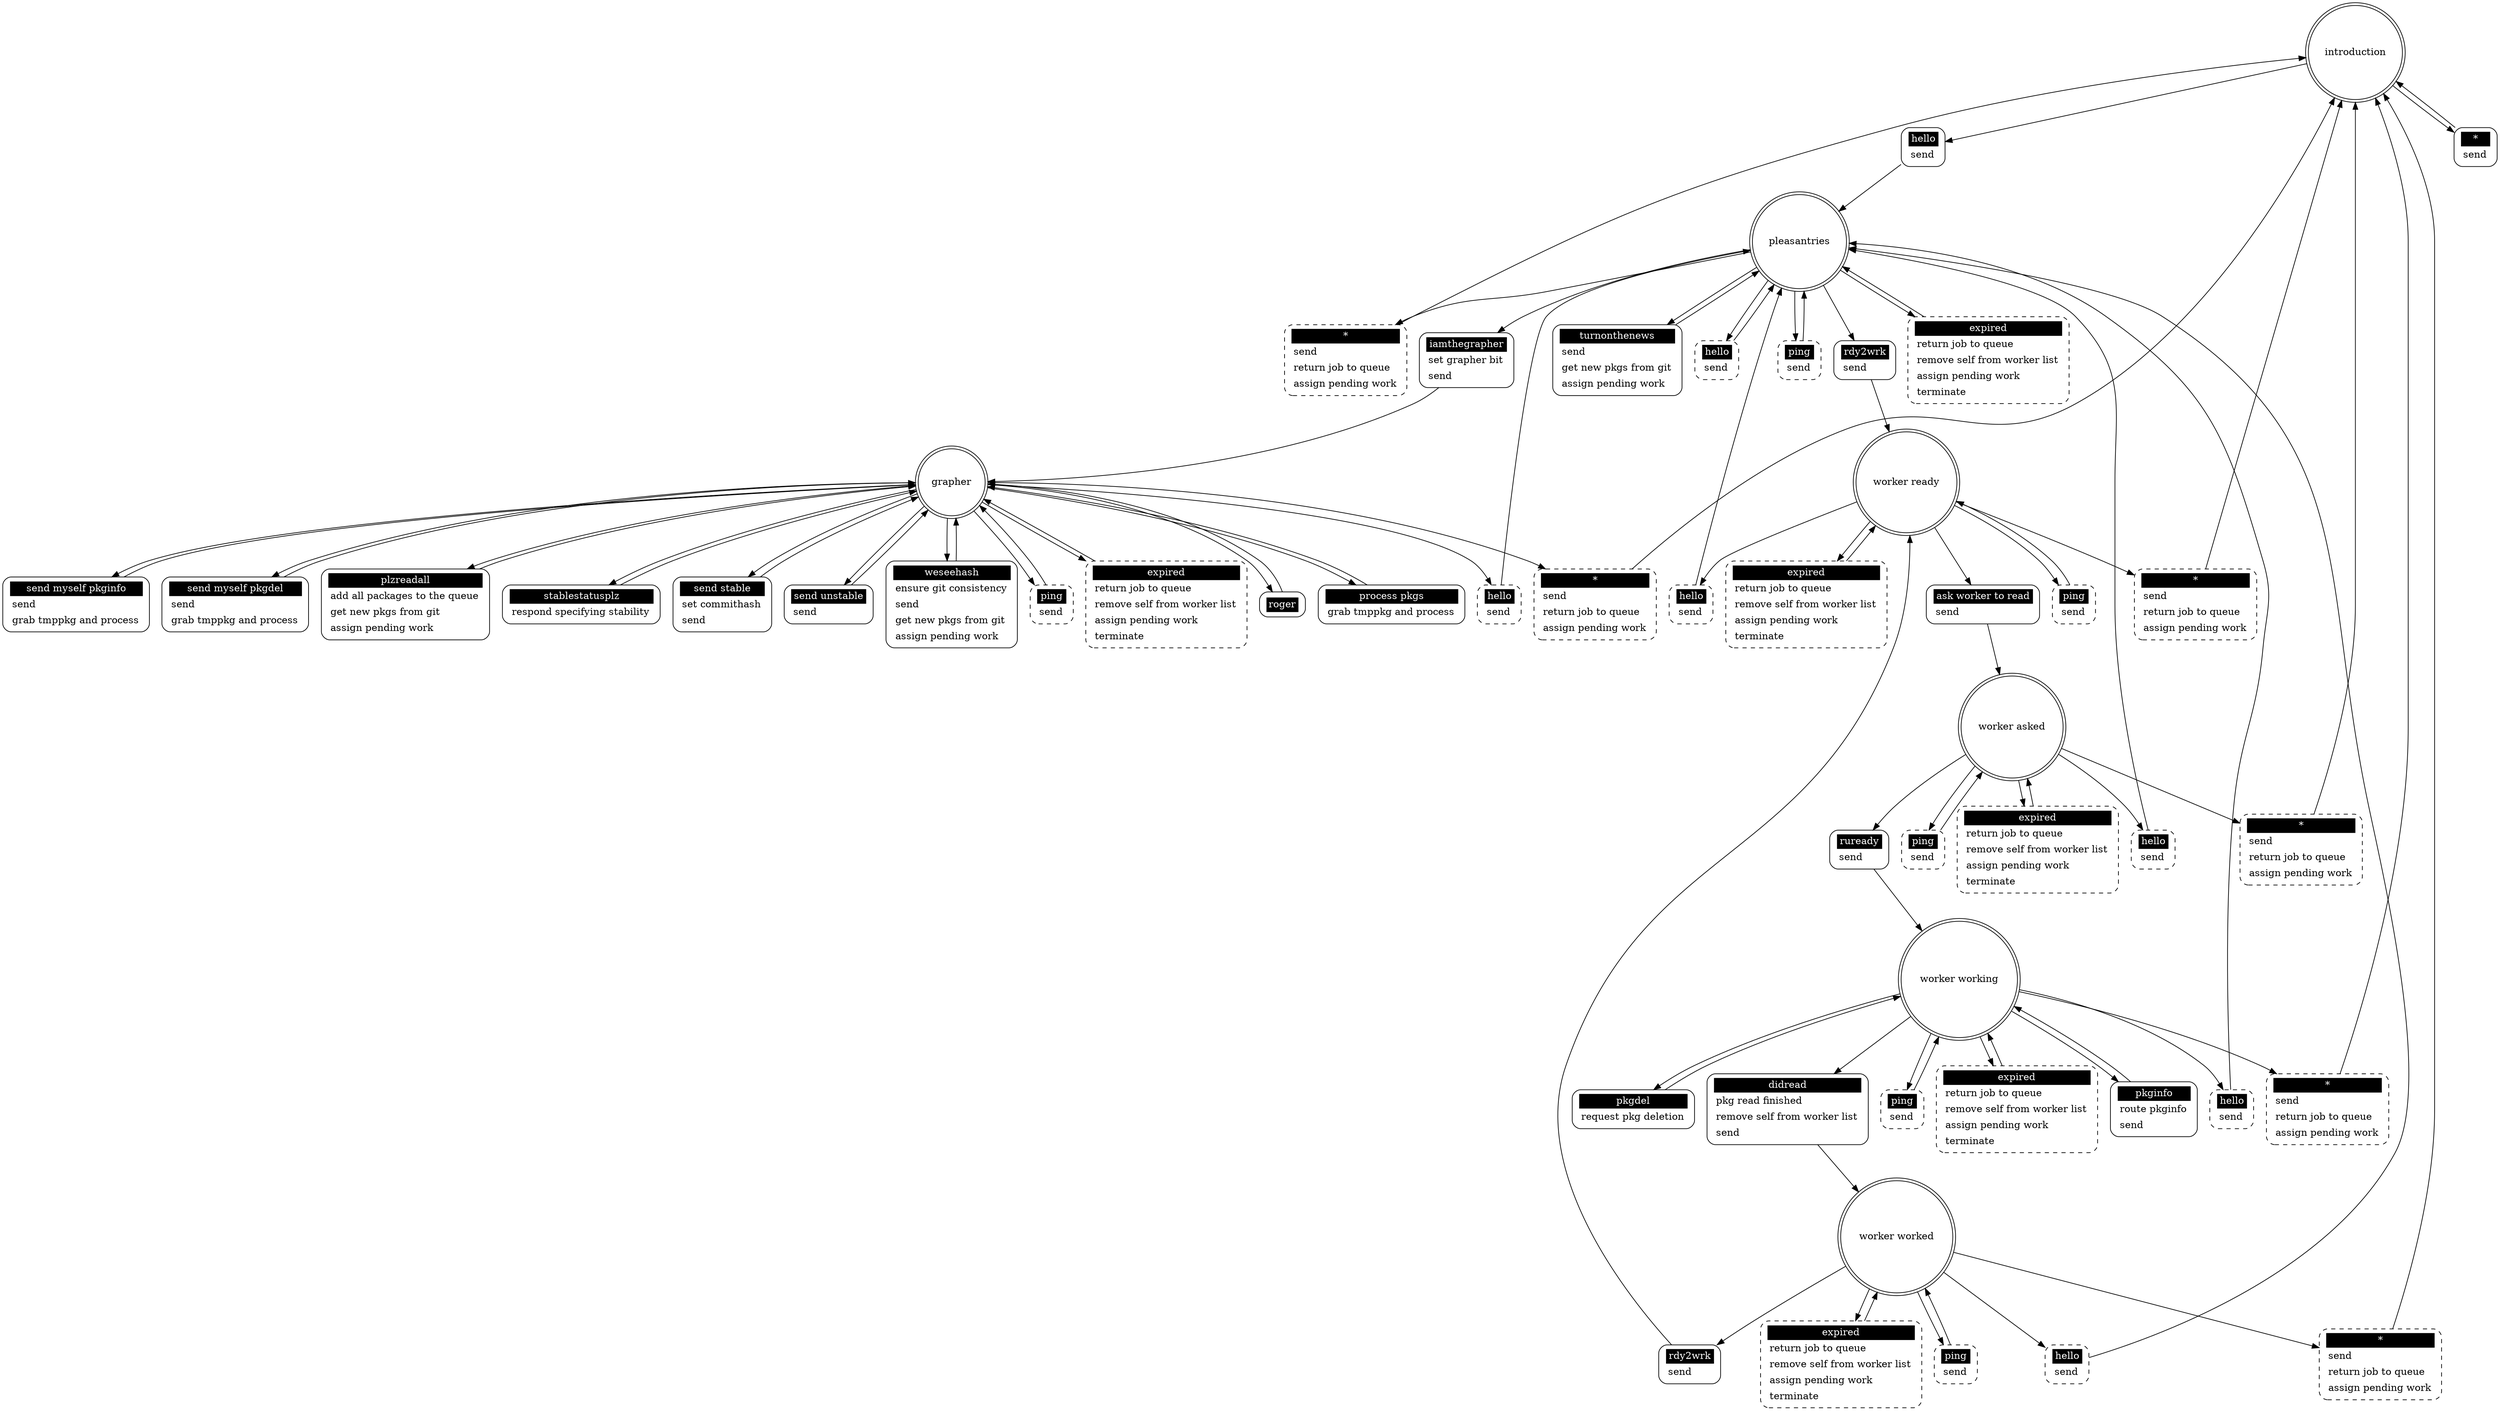 ## Automatically generated from pkgimport_server.xml by gsl
digraph "pkgimport_server" {

 "introduction" [shape = "doublecircle"];
 "introduction hello" [shape = "Mrecord" style = solid label = <<table border="0" cellborder="0" cellpadding="3" bgcolor="white"><tr><td bgcolor="black" align="center" colspan="2"><font color="white">hello</font></td></tr><tr><td align="left" port="r3">send</td></tr></table>>];
 "introduction" -> "introduction hello";
 "introduction hello" -> "pleasantries";
 "introduction *" [shape = "Mrecord" style = solid label = <<table border="0" cellborder="0" cellpadding="3" bgcolor="white"><tr><td bgcolor="black" align="center" colspan="2"><font color="white">*</font></td></tr><tr><td align="left" port="r3">send</td></tr></table>>];
 "introduction" -> "introduction *";
 "introduction *" -> "introduction";

 "pleasantries" [shape = "doublecircle"];
 "pleasantries hello" [shape = "Mrecord" style = dashed label = <<table border="0" cellborder="0" cellpadding="3" bgcolor="white"><tr><td bgcolor="black" align="center" colspan="2"><font color="white">hello</font></td></tr><tr><td align="left" port="r3">send</td></tr></table>>];
 "pleasantries" -> "pleasantries hello";
 "pleasantries hello" -> "pleasantries";
 "pleasantries ping" [shape = "Mrecord" style = dashed label = <<table border="0" cellborder="0" cellpadding="3" bgcolor="white"><tr><td bgcolor="black" align="center" colspan="2"><font color="white">ping</font></td></tr><tr><td align="left" port="r3">send</td></tr></table>>];
 "pleasantries" -> "pleasantries ping";
 "pleasantries ping" -> "pleasantries";
 "pleasantries expired" [shape = "Mrecord" style = dashed label = <<table border="0" cellborder="0" cellpadding="3" bgcolor="white"><tr><td bgcolor="black" align="center" colspan="2"><font color="white">expired</font></td></tr><tr><td align="left" port="r3">return job to queue</td></tr><tr><td align="left" port="r3">remove self from worker list</td></tr><tr><td align="left" port="r3">assign pending work</td></tr><tr><td align="left" port="r3">terminate</td></tr></table>>];
 "pleasantries" -> "pleasantries expired";
 "pleasantries expired" -> "pleasantries";
 "pleasantries *" [shape = "Mrecord" style = dashed label = <<table border="0" cellborder="0" cellpadding="3" bgcolor="white"><tr><td bgcolor="black" align="center" colspan="2"><font color="white">*</font></td></tr><tr><td align="left" port="r3">send</td></tr><tr><td align="left" port="r3">return job to queue</td></tr><tr><td align="left" port="r3">assign pending work</td></tr></table>>];
 "pleasantries" -> "pleasantries *";
 "pleasantries *" -> "introduction";
 "pleasantries rdy2wrk" [shape = "Mrecord" style = solid label = <<table border="0" cellborder="0" cellpadding="3" bgcolor="white"><tr><td bgcolor="black" align="center" colspan="2"><font color="white">rdy2wrk</font></td></tr><tr><td align="left" port="r3">send</td></tr></table>>];
 "pleasantries" -> "pleasantries rdy2wrk";
 "pleasantries rdy2wrk" -> "worker ready";
 "pleasantries iamthegrapher" [shape = "Mrecord" style = solid label = <<table border="0" cellborder="0" cellpadding="3" bgcolor="white"><tr><td bgcolor="black" align="center" colspan="2"><font color="white">iamthegrapher</font></td></tr><tr><td align="left" port="r3">set grapher bit</td></tr><tr><td align="left" port="r3">send</td></tr></table>>];
 "pleasantries" -> "pleasantries iamthegrapher";
 "pleasantries iamthegrapher" -> "grapher";
 "pleasantries turnonthenews" [shape = "Mrecord" style = solid label = <<table border="0" cellborder="0" cellpadding="3" bgcolor="white"><tr><td bgcolor="black" align="center" colspan="2"><font color="white">turnonthenews</font></td></tr><tr><td align="left" port="r3">send</td></tr><tr><td align="left" port="r3">get new pkgs from git</td></tr><tr><td align="left" port="r3">assign pending work</td></tr></table>>];
 "pleasantries" -> "pleasantries turnonthenews";
 "pleasantries turnonthenews" -> "pleasantries";

 "worker ready" [shape = "doublecircle"];
 "worker ready hello" [shape = "Mrecord" style = dashed label = <<table border="0" cellborder="0" cellpadding="3" bgcolor="white"><tr><td bgcolor="black" align="center" colspan="2"><font color="white">hello</font></td></tr><tr><td align="left" port="r3">send</td></tr></table>>];
 "worker ready" -> "worker ready hello";
 "worker ready hello" -> "pleasantries";
 "worker ready ping" [shape = "Mrecord" style = dashed label = <<table border="0" cellborder="0" cellpadding="3" bgcolor="white"><tr><td bgcolor="black" align="center" colspan="2"><font color="white">ping</font></td></tr><tr><td align="left" port="r3">send</td></tr></table>>];
 "worker ready" -> "worker ready ping";
 "worker ready ping" -> "worker ready";
 "worker ready expired" [shape = "Mrecord" style = dashed label = <<table border="0" cellborder="0" cellpadding="3" bgcolor="white"><tr><td bgcolor="black" align="center" colspan="2"><font color="white">expired</font></td></tr><tr><td align="left" port="r3">return job to queue</td></tr><tr><td align="left" port="r3">remove self from worker list</td></tr><tr><td align="left" port="r3">assign pending work</td></tr><tr><td align="left" port="r3">terminate</td></tr></table>>];
 "worker ready" -> "worker ready expired";
 "worker ready expired" -> "worker ready";
 "worker ready *" [shape = "Mrecord" style = dashed label = <<table border="0" cellborder="0" cellpadding="3" bgcolor="white"><tr><td bgcolor="black" align="center" colspan="2"><font color="white">*</font></td></tr><tr><td align="left" port="r3">send</td></tr><tr><td align="left" port="r3">return job to queue</td></tr><tr><td align="left" port="r3">assign pending work</td></tr></table>>];
 "worker ready" -> "worker ready *";
 "worker ready *" -> "introduction";
 "worker ready ask worker to read" [shape = "Mrecord" style = solid label = <<table border="0" cellborder="0" cellpadding="3" bgcolor="white"><tr><td bgcolor="black" align="center" colspan="2"><font color="white">ask worker to read</font></td></tr><tr><td align="left" port="r3">send</td></tr></table>>];
 "worker ready" -> "worker ready ask worker to read";
 "worker ready ask worker to read" -> "worker asked";

 "worker asked" [shape = "doublecircle"];
 "worker asked hello" [shape = "Mrecord" style = dashed label = <<table border="0" cellborder="0" cellpadding="3" bgcolor="white"><tr><td bgcolor="black" align="center" colspan="2"><font color="white">hello</font></td></tr><tr><td align="left" port="r3">send</td></tr></table>>];
 "worker asked" -> "worker asked hello";
 "worker asked hello" -> "pleasantries";
 "worker asked ping" [shape = "Mrecord" style = dashed label = <<table border="0" cellborder="0" cellpadding="3" bgcolor="white"><tr><td bgcolor="black" align="center" colspan="2"><font color="white">ping</font></td></tr><tr><td align="left" port="r3">send</td></tr></table>>];
 "worker asked" -> "worker asked ping";
 "worker asked ping" -> "worker asked";
 "worker asked expired" [shape = "Mrecord" style = dashed label = <<table border="0" cellborder="0" cellpadding="3" bgcolor="white"><tr><td bgcolor="black" align="center" colspan="2"><font color="white">expired</font></td></tr><tr><td align="left" port="r3">return job to queue</td></tr><tr><td align="left" port="r3">remove self from worker list</td></tr><tr><td align="left" port="r3">assign pending work</td></tr><tr><td align="left" port="r3">terminate</td></tr></table>>];
 "worker asked" -> "worker asked expired";
 "worker asked expired" -> "worker asked";
 "worker asked *" [shape = "Mrecord" style = dashed label = <<table border="0" cellborder="0" cellpadding="3" bgcolor="white"><tr><td bgcolor="black" align="center" colspan="2"><font color="white">*</font></td></tr><tr><td align="left" port="r3">send</td></tr><tr><td align="left" port="r3">return job to queue</td></tr><tr><td align="left" port="r3">assign pending work</td></tr></table>>];
 "worker asked" -> "worker asked *";
 "worker asked *" -> "introduction";
 "worker asked ruready" [shape = "Mrecord" style = solid label = <<table border="0" cellborder="0" cellpadding="3" bgcolor="white"><tr><td bgcolor="black" align="center" colspan="2"><font color="white">ruready</font></td></tr><tr><td align="left" port="r3">send</td></tr></table>>];
 "worker asked" -> "worker asked ruready";
 "worker asked ruready" -> "worker working";

 "worker working" [shape = "doublecircle"];
 "worker working hello" [shape = "Mrecord" style = dashed label = <<table border="0" cellborder="0" cellpadding="3" bgcolor="white"><tr><td bgcolor="black" align="center" colspan="2"><font color="white">hello</font></td></tr><tr><td align="left" port="r3">send</td></tr></table>>];
 "worker working" -> "worker working hello";
 "worker working hello" -> "pleasantries";
 "worker working ping" [shape = "Mrecord" style = dashed label = <<table border="0" cellborder="0" cellpadding="3" bgcolor="white"><tr><td bgcolor="black" align="center" colspan="2"><font color="white">ping</font></td></tr><tr><td align="left" port="r3">send</td></tr></table>>];
 "worker working" -> "worker working ping";
 "worker working ping" -> "worker working";
 "worker working expired" [shape = "Mrecord" style = dashed label = <<table border="0" cellborder="0" cellpadding="3" bgcolor="white"><tr><td bgcolor="black" align="center" colspan="2"><font color="white">expired</font></td></tr><tr><td align="left" port="r3">return job to queue</td></tr><tr><td align="left" port="r3">remove self from worker list</td></tr><tr><td align="left" port="r3">assign pending work</td></tr><tr><td align="left" port="r3">terminate</td></tr></table>>];
 "worker working" -> "worker working expired";
 "worker working expired" -> "worker working";
 "worker working *" [shape = "Mrecord" style = dashed label = <<table border="0" cellborder="0" cellpadding="3" bgcolor="white"><tr><td bgcolor="black" align="center" colspan="2"><font color="white">*</font></td></tr><tr><td align="left" port="r3">send</td></tr><tr><td align="left" port="r3">return job to queue</td></tr><tr><td align="left" port="r3">assign pending work</td></tr></table>>];
 "worker working" -> "worker working *";
 "worker working *" -> "introduction";
 "worker working pkginfo" [shape = "Mrecord" style = solid label = <<table border="0" cellborder="0" cellpadding="3" bgcolor="white"><tr><td bgcolor="black" align="center" colspan="2"><font color="white">pkginfo</font></td></tr><tr><td align="left" port="r3">route pkginfo</td></tr><tr><td align="left" port="r3">send</td></tr></table>>];
 "worker working" -> "worker working pkginfo";
 "worker working pkginfo" -> "worker working";
 "worker working pkgdel" [shape = "Mrecord" style = solid label = <<table border="0" cellborder="0" cellpadding="3" bgcolor="white"><tr><td bgcolor="black" align="center" colspan="2"><font color="white">pkgdel</font></td></tr><tr><td align="left" port="r3">request pkg deletion</td></tr></table>>];
 "worker working" -> "worker working pkgdel";
 "worker working pkgdel" -> "worker working";
 "worker working didread" [shape = "Mrecord" style = solid label = <<table border="0" cellborder="0" cellpadding="3" bgcolor="white"><tr><td bgcolor="black" align="center" colspan="2"><font color="white">didread</font></td></tr><tr><td align="left" port="r3">pkg read finished</td></tr><tr><td align="left" port="r3">remove self from worker list</td></tr><tr><td align="left" port="r3">send</td></tr></table>>];
 "worker working" -> "worker working didread";
 "worker working didread" -> "worker worked";

 "worker worked" [shape = "doublecircle"];
 "worker worked hello" [shape = "Mrecord" style = dashed label = <<table border="0" cellborder="0" cellpadding="3" bgcolor="white"><tr><td bgcolor="black" align="center" colspan="2"><font color="white">hello</font></td></tr><tr><td align="left" port="r3">send</td></tr></table>>];
 "worker worked" -> "worker worked hello";
 "worker worked hello" -> "pleasantries";
 "worker worked ping" [shape = "Mrecord" style = dashed label = <<table border="0" cellborder="0" cellpadding="3" bgcolor="white"><tr><td bgcolor="black" align="center" colspan="2"><font color="white">ping</font></td></tr><tr><td align="left" port="r3">send</td></tr></table>>];
 "worker worked" -> "worker worked ping";
 "worker worked ping" -> "worker worked";
 "worker worked expired" [shape = "Mrecord" style = dashed label = <<table border="0" cellborder="0" cellpadding="3" bgcolor="white"><tr><td bgcolor="black" align="center" colspan="2"><font color="white">expired</font></td></tr><tr><td align="left" port="r3">return job to queue</td></tr><tr><td align="left" port="r3">remove self from worker list</td></tr><tr><td align="left" port="r3">assign pending work</td></tr><tr><td align="left" port="r3">terminate</td></tr></table>>];
 "worker worked" -> "worker worked expired";
 "worker worked expired" -> "worker worked";
 "worker worked *" [shape = "Mrecord" style = dashed label = <<table border="0" cellborder="0" cellpadding="3" bgcolor="white"><tr><td bgcolor="black" align="center" colspan="2"><font color="white">*</font></td></tr><tr><td align="left" port="r3">send</td></tr><tr><td align="left" port="r3">return job to queue</td></tr><tr><td align="left" port="r3">assign pending work</td></tr></table>>];
 "worker worked" -> "worker worked *";
 "worker worked *" -> "introduction";
 "worker worked rdy2wrk" [shape = "Mrecord" style = solid label = <<table border="0" cellborder="0" cellpadding="3" bgcolor="white"><tr><td bgcolor="black" align="center" colspan="2"><font color="white">rdy2wrk</font></td></tr><tr><td align="left" port="r3">send</td></tr></table>>];
 "worker worked" -> "worker worked rdy2wrk";
 "worker worked rdy2wrk" -> "worker ready";

 "grapher" [shape = "doublecircle"];
 "grapher hello" [shape = "Mrecord" style = dashed label = <<table border="0" cellborder="0" cellpadding="3" bgcolor="white"><tr><td bgcolor="black" align="center" colspan="2"><font color="white">hello</font></td></tr><tr><td align="left" port="r3">send</td></tr></table>>];
 "grapher" -> "grapher hello";
 "grapher hello" -> "pleasantries";
 "grapher ping" [shape = "Mrecord" style = dashed label = <<table border="0" cellborder="0" cellpadding="3" bgcolor="white"><tr><td bgcolor="black" align="center" colspan="2"><font color="white">ping</font></td></tr><tr><td align="left" port="r3">send</td></tr></table>>];
 "grapher" -> "grapher ping";
 "grapher ping" -> "grapher";
 "grapher expired" [shape = "Mrecord" style = dashed label = <<table border="0" cellborder="0" cellpadding="3" bgcolor="white"><tr><td bgcolor="black" align="center" colspan="2"><font color="white">expired</font></td></tr><tr><td align="left" port="r3">return job to queue</td></tr><tr><td align="left" port="r3">remove self from worker list</td></tr><tr><td align="left" port="r3">assign pending work</td></tr><tr><td align="left" port="r3">terminate</td></tr></table>>];
 "grapher" -> "grapher expired";
 "grapher expired" -> "grapher";
 "grapher *" [shape = "Mrecord" style = dashed label = <<table border="0" cellborder="0" cellpadding="3" bgcolor="white"><tr><td bgcolor="black" align="center" colspan="2"><font color="white">*</font></td></tr><tr><td align="left" port="r3">send</td></tr><tr><td align="left" port="r3">return job to queue</td></tr><tr><td align="left" port="r3">assign pending work</td></tr></table>>];
 "grapher" -> "grapher *";
 "grapher *" -> "introduction";
 "grapher roger" [shape = "Mrecord" style = solid label = <<table border="0" cellborder="0" cellpadding="3" bgcolor="white"><tr><td bgcolor="black" align="center" colspan="2"><font color="white">roger</font></td></tr></table>>];
 "grapher" -> "grapher roger";
 "grapher roger" -> "grapher";
 "grapher process pkgs" [shape = "Mrecord" style = solid label = <<table border="0" cellborder="0" cellpadding="3" bgcolor="white"><tr><td bgcolor="black" align="center" colspan="2"><font color="white">process pkgs</font></td></tr><tr><td align="left" port="r3">grab tmppkg and process</td></tr></table>>];
 "grapher" -> "grapher process pkgs";
 "grapher process pkgs" -> "grapher";
 "grapher send myself pkginfo" [shape = "Mrecord" style = solid label = <<table border="0" cellborder="0" cellpadding="3" bgcolor="white"><tr><td bgcolor="black" align="center" colspan="2"><font color="white">send myself pkginfo</font></td></tr><tr><td align="left" port="r3">send</td></tr><tr><td align="left" port="r3">grab tmppkg and process</td></tr></table>>];
 "grapher" -> "grapher send myself pkginfo";
 "grapher send myself pkginfo" -> "grapher";
 "grapher send myself pkgdel" [shape = "Mrecord" style = solid label = <<table border="0" cellborder="0" cellpadding="3" bgcolor="white"><tr><td bgcolor="black" align="center" colspan="2"><font color="white">send myself pkgdel</font></td></tr><tr><td align="left" port="r3">send</td></tr><tr><td align="left" port="r3">grab tmppkg and process</td></tr></table>>];
 "grapher" -> "grapher send myself pkgdel";
 "grapher send myself pkgdel" -> "grapher";
 "grapher plzreadall" [shape = "Mrecord" style = solid label = <<table border="0" cellborder="0" cellpadding="3" bgcolor="white"><tr><td bgcolor="black" align="center" colspan="2"><font color="white">plzreadall</font></td></tr><tr><td align="left" port="r3">add all packages to the queue</td></tr><tr><td align="left" port="r3">get new pkgs from git</td></tr><tr><td align="left" port="r3">assign pending work</td></tr></table>>];
 "grapher" -> "grapher plzreadall";
 "grapher plzreadall" -> "grapher";
 "grapher stablestatusplz" [shape = "Mrecord" style = solid label = <<table border="0" cellborder="0" cellpadding="3" bgcolor="white"><tr><td bgcolor="black" align="center" colspan="2"><font color="white">stablestatusplz</font></td></tr><tr><td align="left" port="r3">respond specifying stability</td></tr></table>>];
 "grapher" -> "grapher stablestatusplz";
 "grapher stablestatusplz" -> "grapher";
 "grapher send stable" [shape = "Mrecord" style = solid label = <<table border="0" cellborder="0" cellpadding="3" bgcolor="white"><tr><td bgcolor="black" align="center" colspan="2"><font color="white">send stable</font></td></tr><tr><td align="left" port="r3">set commithash</td></tr><tr><td align="left" port="r3">send</td></tr></table>>];
 "grapher" -> "grapher send stable";
 "grapher send stable" -> "grapher";
 "grapher send unstable" [shape = "Mrecord" style = solid label = <<table border="0" cellborder="0" cellpadding="3" bgcolor="white"><tr><td bgcolor="black" align="center" colspan="2"><font color="white">send unstable</font></td></tr><tr><td align="left" port="r3">send</td></tr></table>>];
 "grapher" -> "grapher send unstable";
 "grapher send unstable" -> "grapher";
 "grapher weseehash" [shape = "Mrecord" style = solid label = <<table border="0" cellborder="0" cellpadding="3" bgcolor="white"><tr><td bgcolor="black" align="center" colspan="2"><font color="white">weseehash</font></td></tr><tr><td align="left" port="r3">ensure git consistency</td></tr><tr><td align="left" port="r3">send</td></tr><tr><td align="left" port="r3">get new pkgs from git</td></tr><tr><td align="left" port="r3">assign pending work</td></tr></table>>];
 "grapher" -> "grapher weseehash";
 "grapher weseehash" -> "grapher";
}
